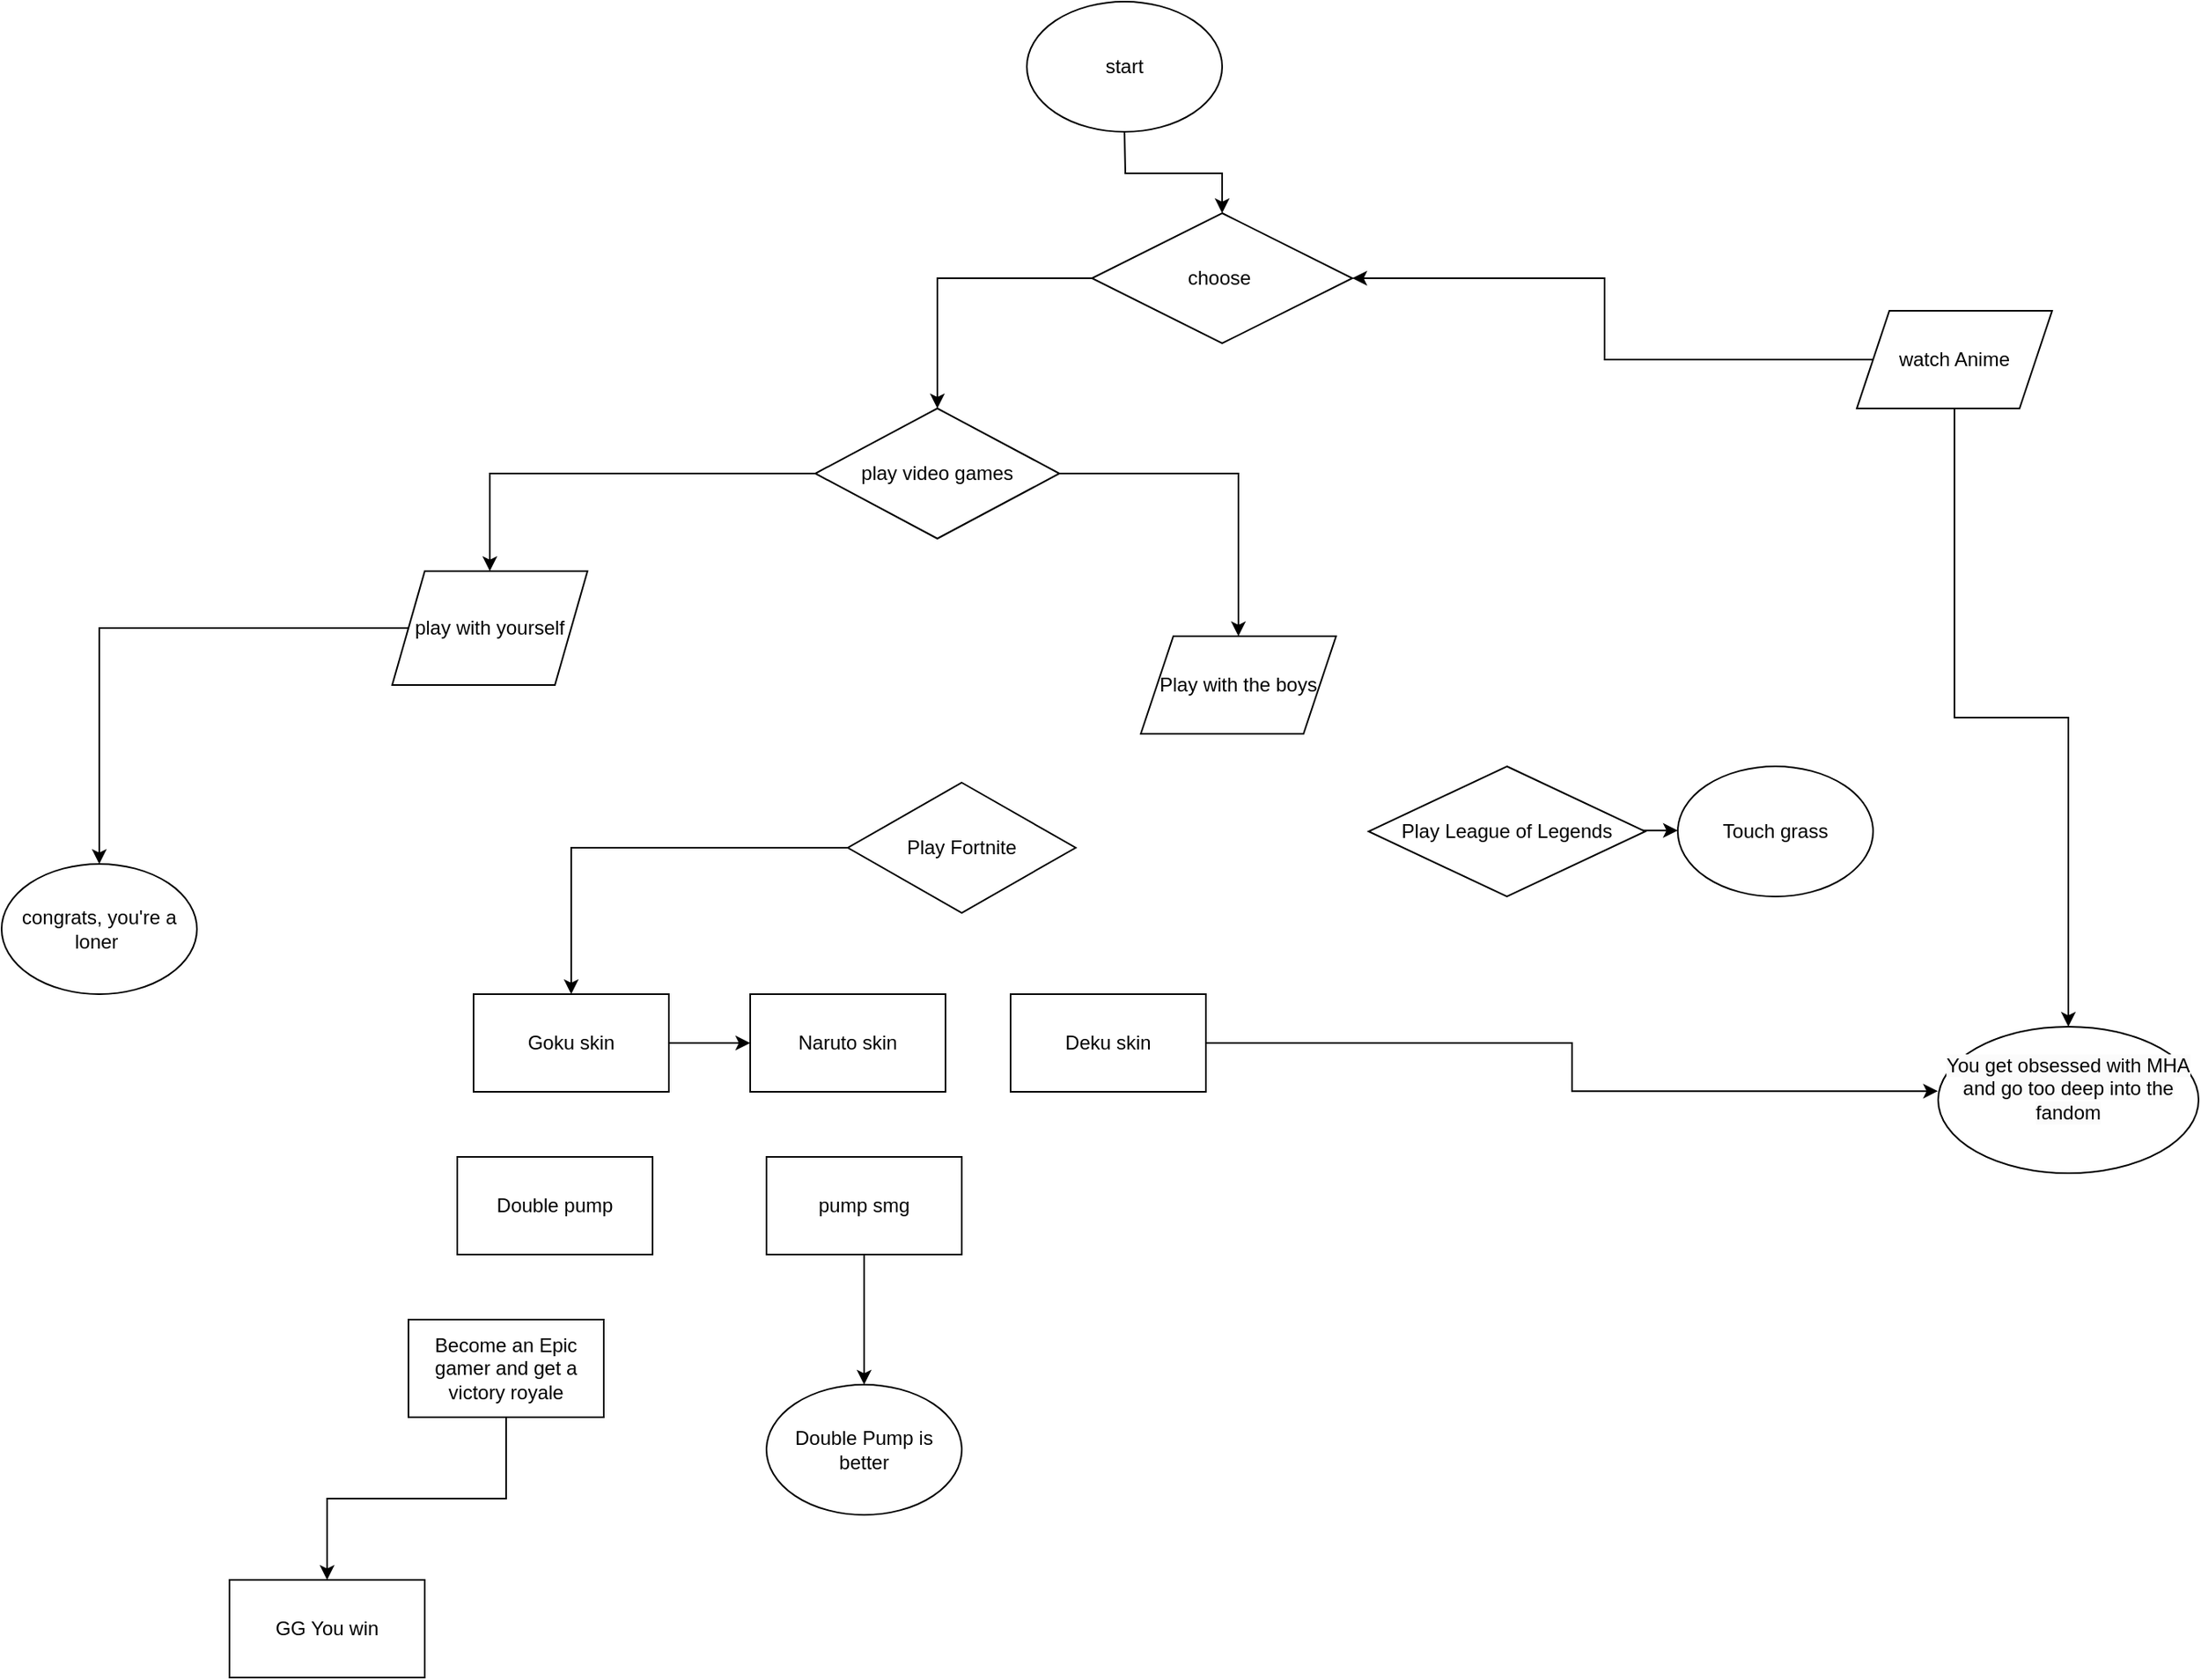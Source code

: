 <mxfile version="20.8.13" type="github">
  <diagram name="Page-1" id="Ozm3xN621YwZBeJ7nJhE">
    <mxGraphModel dx="1637" dy="1310" grid="1" gridSize="10" guides="1" tooltips="1" connect="1" arrows="1" fold="1" page="1" pageScale="1" pageWidth="850" pageHeight="1100" math="0" shadow="0">
      <root>
        <mxCell id="0" />
        <mxCell id="1" parent="0" />
        <mxCell id="UpWl7sQyUpbdqbIwqZ_7-10" value="" style="edgeStyle=orthogonalEdgeStyle;rounded=0;orthogonalLoop=1;jettySize=auto;html=1;" parent="1" target="UpWl7sQyUpbdqbIwqZ_7-8" edge="1">
          <mxGeometry relative="1" as="geometry">
            <mxPoint x="400" y="90" as="sourcePoint" />
          </mxGeometry>
        </mxCell>
        <mxCell id="g6iba4YQK6XeHE2exlAs-23" value="" style="edgeStyle=orthogonalEdgeStyle;rounded=0;orthogonalLoop=1;jettySize=auto;html=1;exitX=0;exitY=0.5;exitDx=0;exitDy=0;" parent="1" source="UpWl7sQyUpbdqbIwqZ_7-24" target="UpWl7sQyUpbdqbIwqZ_7-23" edge="1">
          <mxGeometry relative="1" as="geometry">
            <mxPoint x="-200" y="560" as="targetPoint" />
            <mxPoint x="-50" y="390" as="sourcePoint" />
          </mxGeometry>
        </mxCell>
        <mxCell id="g6iba4YQK6XeHE2exlAs-31" value="" style="edgeStyle=orthogonalEdgeStyle;rounded=0;orthogonalLoop=1;jettySize=auto;html=1;" parent="1" edge="1">
          <mxGeometry relative="1" as="geometry">
            <mxPoint x="590" y="519.41" as="sourcePoint" />
            <mxPoint x="740" y="519.41" as="targetPoint" />
          </mxGeometry>
        </mxCell>
        <mxCell id="g6iba4YQK6XeHE2exlAs-35" value="" style="edgeStyle=orthogonalEdgeStyle;rounded=0;orthogonalLoop=1;jettySize=auto;html=1;exitX=0;exitY=0.5;exitDx=0;exitDy=0;exitPerimeter=0;entryX=0.5;entryY=0;entryDx=0;entryDy=0;" parent="1" source="UpWl7sQyUpbdqbIwqZ_7-30" target="g6iba4YQK6XeHE2exlAs-42" edge="1">
          <mxGeometry relative="1" as="geometry">
            <mxPoint x="170" y="610" as="targetPoint" />
            <mxPoint x="240" y="520" as="sourcePoint" />
          </mxGeometry>
        </mxCell>
        <mxCell id="g6iba4YQK6XeHE2exlAs-39" value="" style="edgeStyle=orthogonalEdgeStyle;rounded=0;orthogonalLoop=1;jettySize=auto;html=1;" parent="1" source="g6iba4YQK6XeHE2exlAs-36" target="g6iba4YQK6XeHE2exlAs-38" edge="1">
          <mxGeometry relative="1" as="geometry" />
        </mxCell>
        <mxCell id="g6iba4YQK6XeHE2exlAs-36" value="Become an Epic gamer and get a victory royale" style="whiteSpace=wrap;html=1;" parent="1" vertex="1">
          <mxGeometry x="-40" y="820" width="120" height="60" as="geometry" />
        </mxCell>
        <mxCell id="g6iba4YQK6XeHE2exlAs-38" value="GG You win" style="whiteSpace=wrap;html=1;" parent="1" vertex="1">
          <mxGeometry x="-150" y="980" width="120" height="60" as="geometry" />
        </mxCell>
        <mxCell id="g6iba4YQK6XeHE2exlAs-54" value="" style="edgeStyle=orthogonalEdgeStyle;rounded=0;orthogonalLoop=1;jettySize=auto;html=1;" parent="1" source="g6iba4YQK6XeHE2exlAs-42" target="g6iba4YQK6XeHE2exlAs-45" edge="1">
          <mxGeometry relative="1" as="geometry" />
        </mxCell>
        <mxCell id="g6iba4YQK6XeHE2exlAs-42" value="Goku skin" style="whiteSpace=wrap;html=1;" parent="1" vertex="1">
          <mxGeometry y="620" width="120" height="60" as="geometry" />
        </mxCell>
        <mxCell id="g6iba4YQK6XeHE2exlAs-45" value="Naruto skin" style="whiteSpace=wrap;html=1;" parent="1" vertex="1">
          <mxGeometry x="170" y="620" width="120" height="60" as="geometry" />
        </mxCell>
        <mxCell id="g6iba4YQK6XeHE2exlAs-51" value="" style="edgeStyle=orthogonalEdgeStyle;rounded=0;orthogonalLoop=1;jettySize=auto;html=1;entryX=-0.001;entryY=0.44;entryDx=0;entryDy=0;entryPerimeter=0;" parent="1" source="g6iba4YQK6XeHE2exlAs-47" target="UpWl7sQyUpbdqbIwqZ_7-21" edge="1">
          <mxGeometry relative="1" as="geometry">
            <mxPoint x="900" y="700" as="targetPoint" />
          </mxGeometry>
        </mxCell>
        <mxCell id="g6iba4YQK6XeHE2exlAs-47" value="Deku skin" style="whiteSpace=wrap;html=1;" parent="1" vertex="1">
          <mxGeometry x="330" y="620" width="120" height="60" as="geometry" />
        </mxCell>
        <mxCell id="g6iba4YQK6XeHE2exlAs-52" value="Double pump" style="whiteSpace=wrap;html=1;" parent="1" vertex="1">
          <mxGeometry x="-10" y="720" width="120" height="60" as="geometry" />
        </mxCell>
        <mxCell id="zcWRsGR_A8jKyauGB15e-8" value="" style="edgeStyle=orthogonalEdgeStyle;rounded=0;orthogonalLoop=1;jettySize=auto;html=1;" edge="1" parent="1" source="g6iba4YQK6XeHE2exlAs-53">
          <mxGeometry relative="1" as="geometry">
            <mxPoint x="240" y="860" as="targetPoint" />
          </mxGeometry>
        </mxCell>
        <mxCell id="g6iba4YQK6XeHE2exlAs-53" value="pump smg" style="whiteSpace=wrap;html=1;" parent="1" vertex="1">
          <mxGeometry x="180" y="720" width="120" height="60" as="geometry" />
        </mxCell>
        <mxCell id="UpWl7sQyUpbdqbIwqZ_7-3" value="" style="edgeStyle=orthogonalEdgeStyle;rounded=0;orthogonalLoop=1;jettySize=auto;html=1;entryX=0.5;entryY=0;entryDx=0;entryDy=0;" parent="1" source="UpWl7sQyUpbdqbIwqZ_7-2" target="UpWl7sQyUpbdqbIwqZ_7-24" edge="1">
          <mxGeometry relative="1" as="geometry">
            <mxPoint x="10" y="360" as="targetPoint" />
          </mxGeometry>
        </mxCell>
        <mxCell id="UpWl7sQyUpbdqbIwqZ_7-4" value="" style="edgeStyle=orthogonalEdgeStyle;rounded=0;orthogonalLoop=1;jettySize=auto;html=1;entryX=0.5;entryY=0;entryDx=0;entryDy=0;" parent="1" source="UpWl7sQyUpbdqbIwqZ_7-2" target="zcWRsGR_A8jKyauGB15e-10" edge="1">
          <mxGeometry relative="1" as="geometry">
            <mxPoint x="530.059" y="380" as="targetPoint" />
            <Array as="points">
              <mxPoint x="470" y="300" />
            </Array>
          </mxGeometry>
        </mxCell>
        <mxCell id="UpWl7sQyUpbdqbIwqZ_7-2" value="play video games" style="rhombus;whiteSpace=wrap;html=1;" parent="1" vertex="1">
          <mxGeometry x="210" y="260" width="150" height="80" as="geometry" />
        </mxCell>
        <mxCell id="UpWl7sQyUpbdqbIwqZ_7-22" value="" style="edgeStyle=orthogonalEdgeStyle;rounded=0;orthogonalLoop=1;jettySize=auto;html=1;" parent="1" source="UpWl7sQyUpbdqbIwqZ_7-8" target="UpWl7sQyUpbdqbIwqZ_7-2" edge="1">
          <mxGeometry relative="1" as="geometry" />
        </mxCell>
        <mxCell id="UpWl7sQyUpbdqbIwqZ_7-8" value="choose&amp;nbsp;" style="rhombus;whiteSpace=wrap;html=1;" parent="1" vertex="1">
          <mxGeometry x="380" y="140" width="160" height="80" as="geometry" />
        </mxCell>
        <mxCell id="UpWl7sQyUpbdqbIwqZ_7-14" value="start" style="ellipse;whiteSpace=wrap;html=1;" parent="1" vertex="1">
          <mxGeometry x="340" y="10" width="120" height="80" as="geometry" />
        </mxCell>
        <mxCell id="UpWl7sQyUpbdqbIwqZ_7-16" value="" style="edgeStyle=orthogonalEdgeStyle;rounded=0;orthogonalLoop=1;jettySize=auto;html=1;" parent="1" source="UpWl7sQyUpbdqbIwqZ_7-15" target="UpWl7sQyUpbdqbIwqZ_7-8" edge="1">
          <mxGeometry relative="1" as="geometry" />
        </mxCell>
        <mxCell id="UpWl7sQyUpbdqbIwqZ_7-19" value="" style="edgeStyle=orthogonalEdgeStyle;rounded=0;orthogonalLoop=1;jettySize=auto;html=1;entryX=0.5;entryY=0;entryDx=0;entryDy=0;" parent="1" source="UpWl7sQyUpbdqbIwqZ_7-15" target="UpWl7sQyUpbdqbIwqZ_7-21" edge="1">
          <mxGeometry relative="1" as="geometry">
            <mxPoint x="960" y="610" as="targetPoint" />
          </mxGeometry>
        </mxCell>
        <mxCell id="UpWl7sQyUpbdqbIwqZ_7-15" value="watch Anime" style="shape=parallelogram;perimeter=parallelogramPerimeter;whiteSpace=wrap;html=1;fixedSize=1;" parent="1" vertex="1">
          <mxGeometry x="850" y="200" width="120" height="60" as="geometry" />
        </mxCell>
        <mxCell id="UpWl7sQyUpbdqbIwqZ_7-21" value="&#xa;&lt;span style=&quot;color: rgb(0, 0, 0); font-family: Helvetica; font-size: 12px; font-style: normal; font-variant-ligatures: normal; font-variant-caps: normal; font-weight: 400; letter-spacing: normal; orphans: 2; text-align: center; text-indent: 0px; text-transform: none; widows: 2; word-spacing: 0px; -webkit-text-stroke-width: 0px; background-color: rgb(251, 251, 251); text-decoration-thickness: initial; text-decoration-style: initial; text-decoration-color: initial; float: none; display: inline !important;&quot;&gt;You get obsessed with MHA and go too deep into the fandom&lt;/span&gt;&#xa;&#xa;" style="ellipse;whiteSpace=wrap;html=1;" parent="1" vertex="1">
          <mxGeometry x="900" y="640" width="160" height="90" as="geometry" />
        </mxCell>
        <mxCell id="UpWl7sQyUpbdqbIwqZ_7-23" value="congrats, you&#39;re a loner&amp;nbsp;" style="ellipse;whiteSpace=wrap;html=1;" parent="1" vertex="1">
          <mxGeometry x="-290" y="540" width="120" height="80" as="geometry" />
        </mxCell>
        <mxCell id="UpWl7sQyUpbdqbIwqZ_7-24" value="play with yourself" style="shape=parallelogram;perimeter=parallelogramPerimeter;whiteSpace=wrap;html=1;fixedSize=1;" parent="1" vertex="1">
          <mxGeometry x="-50" y="360" width="120" height="70" as="geometry" />
        </mxCell>
        <mxCell id="UpWl7sQyUpbdqbIwqZ_7-30" value="Play Fortnite" style="rhombus;whiteSpace=wrap;html=1;" parent="1" vertex="1">
          <mxGeometry x="230" y="490" width="140" height="80" as="geometry" />
        </mxCell>
        <mxCell id="zcWRsGR_A8jKyauGB15e-1" value="Play League of Legends" style="rhombus;whiteSpace=wrap;html=1;" vertex="1" parent="1">
          <mxGeometry x="550" y="480" width="170" height="80" as="geometry" />
        </mxCell>
        <mxCell id="zcWRsGR_A8jKyauGB15e-4" value="Touch grass" style="ellipse;whiteSpace=wrap;html=1;" vertex="1" parent="1">
          <mxGeometry x="740" y="480" width="120" height="80" as="geometry" />
        </mxCell>
        <mxCell id="zcWRsGR_A8jKyauGB15e-9" value="Double Pump is better" style="ellipse;whiteSpace=wrap;html=1;" vertex="1" parent="1">
          <mxGeometry x="180" y="860" width="120" height="80" as="geometry" />
        </mxCell>
        <mxCell id="zcWRsGR_A8jKyauGB15e-10" value="Play with the boys" style="shape=parallelogram;perimeter=parallelogramPerimeter;whiteSpace=wrap;html=1;fixedSize=1;" vertex="1" parent="1">
          <mxGeometry x="410" y="400" width="120" height="60" as="geometry" />
        </mxCell>
      </root>
    </mxGraphModel>
  </diagram>
</mxfile>

